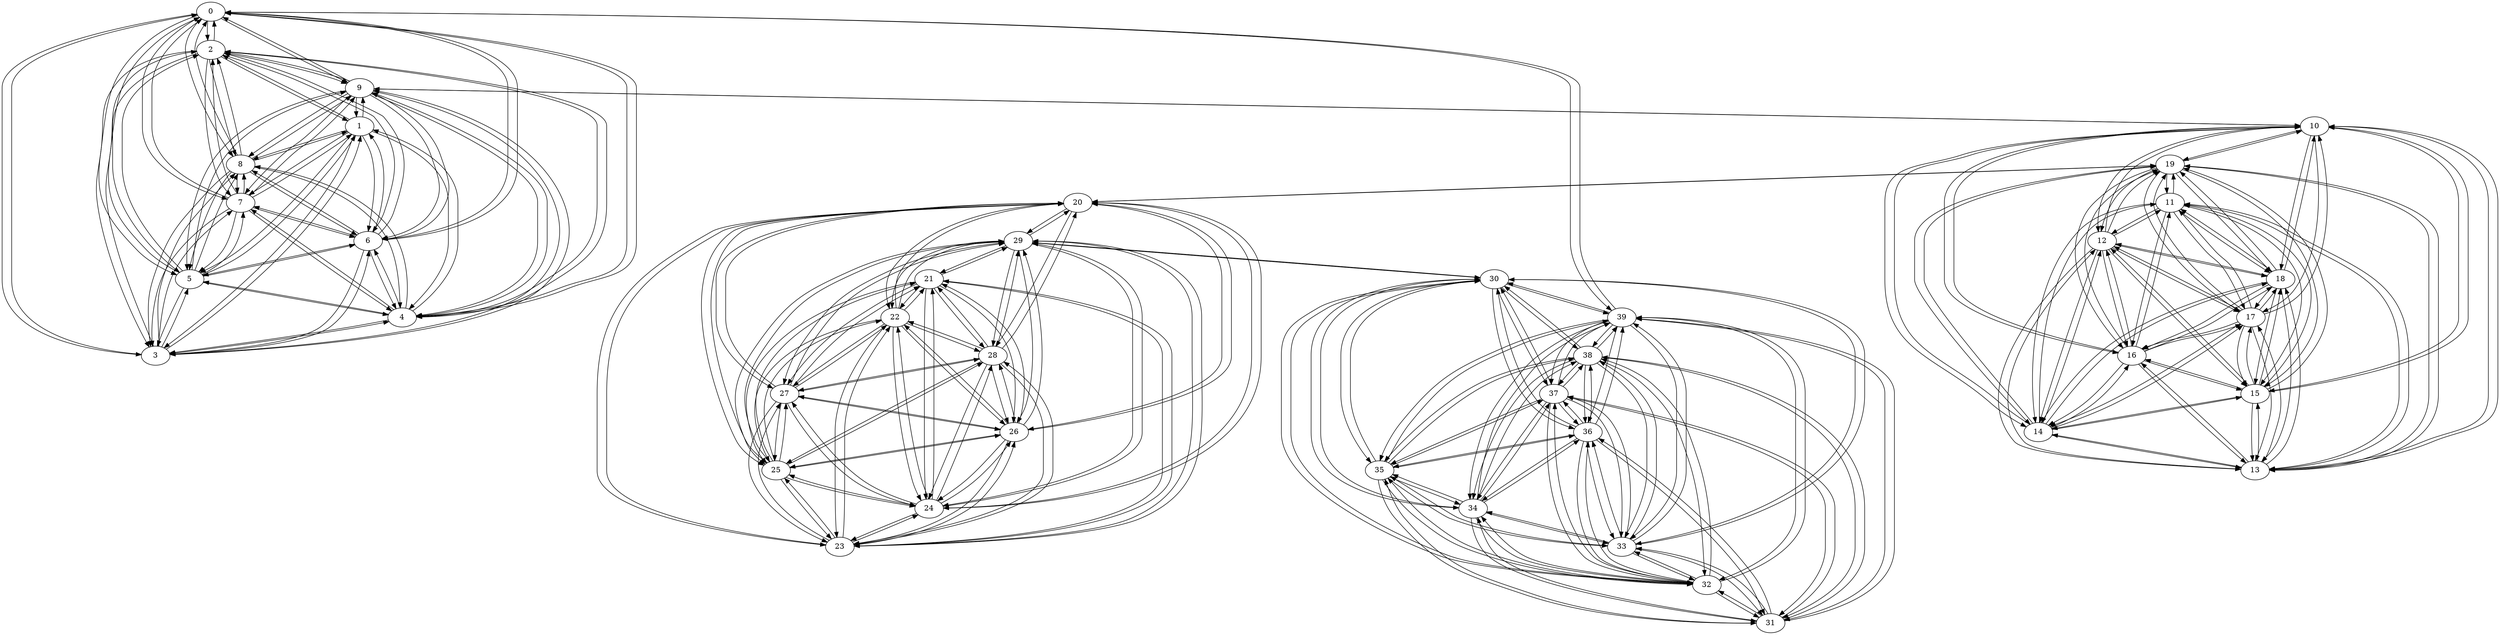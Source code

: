 digraph  {
0;
1;
2;
3;
4;
5;
6;
7;
8;
9;
10;
11;
12;
13;
14;
15;
16;
17;
18;
19;
20;
21;
22;
23;
24;
25;
26;
27;
28;
29;
30;
31;
32;
33;
34;
35;
36;
37;
38;
39;
0 -> 2  [key=0, weight=7236];
0 -> 3  [key=0, weight=2574];
0 -> 4  [key=0, weight=2291];
0 -> 5  [key=0, weight=5773];
0 -> 6  [key=0, weight=7041];
0 -> 7  [key=0, weight=3580];
0 -> 8  [key=0, weight=2911];
0 -> 9  [key=0, weight=2868];
0 -> 39  [key=0, weight=2880];
1 -> 2  [key=0, weight=896];
1 -> 3  [key=0, weight=102];
1 -> 4  [key=0, weight=10178];
1 -> 5  [key=0, weight=8579];
1 -> 6  [key=0, weight=3135];
1 -> 7  [key=0, weight=2419];
1 -> 8  [key=0, weight=1870];
1 -> 9  [key=0, weight=5665];
2 -> 0  [key=0, weight=7996];
2 -> 1  [key=0, weight=1101];
2 -> 3  [key=0, weight=6235];
2 -> 4  [key=0, weight=1445];
2 -> 5  [key=0, weight=9491];
2 -> 6  [key=0, weight=4382];
2 -> 7  [key=0, weight=3861];
2 -> 8  [key=0, weight=2545];
2 -> 9  [key=0, weight=8601];
3 -> 0  [key=0, weight=4094];
3 -> 1  [key=0, weight=177];
3 -> 2  [key=0, weight=7095];
3 -> 4  [key=0, weight=7779];
3 -> 5  [key=0, weight=4616];
3 -> 6  [key=0, weight=5589];
3 -> 7  [key=0, weight=6317];
3 -> 8  [key=0, weight=8227];
3 -> 9  [key=0, weight=227];
4 -> 0  [key=0, weight=2216];
4 -> 1  [key=0, weight=11718];
4 -> 2  [key=0, weight=1415];
4 -> 3  [key=0, weight=5124];
4 -> 5  [key=0, weight=605];
4 -> 6  [key=0, weight=3720];
4 -> 7  [key=0, weight=1264];
4 -> 8  [key=0, weight=10135];
4 -> 9  [key=0, weight=5622];
5 -> 0  [key=0, weight=5308];
5 -> 1  [key=0, weight=9379];
5 -> 2  [key=0, weight=8071];
5 -> 3  [key=0, weight=2641];
5 -> 4  [key=0, weight=555];
5 -> 6  [key=0, weight=4464];
5 -> 7  [key=0, weight=6343];
5 -> 8  [key=0, weight=476];
5 -> 9  [key=0, weight=5940];
6 -> 0  [key=0, weight=7006];
6 -> 1  [key=0, weight=3610];
6 -> 2  [key=0, weight=3932];
6 -> 3  [key=0, weight=3469];
6 -> 4  [key=0, weight=3770];
6 -> 5  [key=0, weight=4449];
6 -> 7  [key=0, weight=6695];
6 -> 8  [key=0, weight=5172];
6 -> 9  [key=0, weight=7346];
7 -> 0  [key=0, weight=3545];
7 -> 1  [key=0, weight=2854];
7 -> 2  [key=0, weight=3506];
7 -> 3  [key=0, weight=4682];
7 -> 4  [key=0, weight=1329];
7 -> 5  [key=0, weight=6893];
7 -> 6  [key=0, weight=7105];
7 -> 8  [key=0, weight=7283];
7 -> 9  [key=0, weight=6169];
8 -> 0  [key=0, weight=3101];
8 -> 1  [key=0, weight=2300];
8 -> 2  [key=0, weight=2535];
8 -> 3  [key=0, weight=5727];
8 -> 4  [key=0, weight=10880];
8 -> 5  [key=0, weight=551];
8 -> 6  [key=0, weight=5687];
8 -> 7  [key=0, weight=7648];
8 -> 9  [key=0, weight=5141];
9 -> 0  [key=0, weight=2638];
9 -> 1  [key=0, weight=6260];
9 -> 2  [key=0, weight=7306];
9 -> 3  [key=0, weight=132];
9 -> 4  [key=0, weight=5527];
9 -> 5  [key=0, weight=6035];
9 -> 6  [key=0, weight=7191];
9 -> 7  [key=0, weight=5744];
9 -> 8  [key=0, weight=4471];
9 -> 10  [key=0, weight=5359];
10 -> 12  [key=0, weight=2786];
10 -> 13  [key=0, weight=7723];
10 -> 14  [key=0, weight=6290];
10 -> 15  [key=0, weight=1342];
10 -> 16  [key=0, weight=3644];
10 -> 17  [key=0, weight=4094];
10 -> 18  [key=0, weight=7185];
10 -> 19  [key=0, weight=1812];
10 -> 9  [key=0, weight=5384];
11 -> 12  [key=0, weight=8449];
11 -> 13  [key=0, weight=3443];
11 -> 14  [key=0, weight=5199];
11 -> 15  [key=0, weight=6084];
11 -> 16  [key=0, weight=3651];
11 -> 17  [key=0, weight=2001];
11 -> 18  [key=0, weight=772];
11 -> 19  [key=0, weight=5869];
12 -> 10  [key=0, weight=2681];
12 -> 11  [key=0, weight=8439];
12 -> 13  [key=0, weight=4282];
12 -> 14  [key=0, weight=8111];
12 -> 15  [key=0, weight=3702];
12 -> 16  [key=0, weight=3177];
12 -> 17  [key=0, weight=4165];
12 -> 18  [key=0, weight=2650];
12 -> 19  [key=0, weight=6137];
13 -> 10  [key=0, weight=8023];
13 -> 11  [key=0, weight=4538];
13 -> 12  [key=0, weight=4362];
13 -> 14  [key=0, weight=5294];
13 -> 15  [key=0, weight=4629];
13 -> 16  [key=0, weight=5726];
13 -> 17  [key=0, weight=1621];
13 -> 18  [key=0, weight=4460];
13 -> 19  [key=0, weight=1115];
14 -> 10  [key=0, weight=6235];
14 -> 11  [key=0, weight=4914];
14 -> 12  [key=0, weight=8196];
14 -> 13  [key=0, weight=3874];
14 -> 15  [key=0, weight=6159];
14 -> 16  [key=0, weight=5965];
14 -> 17  [key=0, weight=1992];
14 -> 18  [key=0, weight=332];
14 -> 19  [key=0, weight=3751];
15 -> 10  [key=0, weight=1317];
15 -> 11  [key=0, weight=5654];
15 -> 12  [key=0, weight=3722];
15 -> 13  [key=0, weight=3614];
15 -> 14  [key=0, weight=6244];
15 -> 16  [key=0, weight=5145];
15 -> 17  [key=0, weight=1769];
15 -> 18  [key=0, weight=7883];
15 -> 19  [key=0, weight=4420];
16 -> 10  [key=0, weight=3749];
16 -> 11  [key=0, weight=5341];
16 -> 12  [key=0, weight=3267];
16 -> 13  [key=0, weight=7636];
16 -> 14  [key=0, weight=8900];
16 -> 15  [key=0, weight=7330];
16 -> 17  [key=0, weight=7101];
16 -> 18  [key=0, weight=3404];
16 -> 19  [key=0, weight=2303];
17 -> 10  [key=0, weight=4429];
17 -> 11  [key=0, weight=2036];
17 -> 12  [key=0, weight=4405];
17 -> 13  [key=0, weight=1731];
17 -> 14  [key=0, weight=2097];
17 -> 15  [key=0, weight=1789];
17 -> 16  [key=0, weight=7661];
17 -> 18  [key=0, weight=9765];
17 -> 19  [key=0, weight=4741];
18 -> 10  [key=0, weight=7460];
18 -> 11  [key=0, weight=732];
18 -> 12  [key=0, weight=2725];
18 -> 13  [key=0, weight=3270];
18 -> 14  [key=0, weight=362];
18 -> 15  [key=0, weight=7883];
18 -> 16  [key=0, weight=2694];
18 -> 17  [key=0, weight=9500];
18 -> 19  [key=0, weight=7061];
19 -> 10  [key=0, weight=2082];
19 -> 11  [key=0, weight=8389];
19 -> 12  [key=0, weight=7252];
19 -> 13  [key=0, weight=1175];
19 -> 14  [key=0, weight=5286];
19 -> 15  [key=0, weight=5740];
19 -> 16  [key=0, weight=1798];
19 -> 17  [key=0, weight=4751];
19 -> 18  [key=0, weight=8921];
19 -> 20  [key=0, weight=1732];
20 -> 22  [key=0, weight=3399];
20 -> 23  [key=0, weight=1046];
20 -> 24  [key=0, weight=4983];
20 -> 25  [key=0, weight=234];
20 -> 26  [key=0, weight=947];
20 -> 27  [key=0, weight=8305];
20 -> 28  [key=0, weight=9111];
20 -> 29  [key=0, weight=3452];
20 -> 19  [key=0, weight=1652];
21 -> 22  [key=0, weight=984];
21 -> 23  [key=0, weight=2093];
21 -> 24  [key=0, weight=7123];
21 -> 25  [key=0, weight=4515];
21 -> 26  [key=0, weight=2714];
21 -> 27  [key=0, weight=7089];
21 -> 28  [key=0, weight=5311];
21 -> 29  [key=0, weight=3894];
22 -> 20  [key=0, weight=4894];
22 -> 21  [key=0, weight=1664];
22 -> 23  [key=0, weight=8852];
22 -> 24  [key=0, weight=6960];
22 -> 25  [key=0, weight=4518];
22 -> 26  [key=0, weight=6815];
22 -> 27  [key=0, weight=3999];
22 -> 28  [key=0, weight=1288];
22 -> 29  [key=0, weight=7241];
23 -> 20  [key=0, weight=816];
23 -> 21  [key=0, weight=2233];
23 -> 22  [key=0, weight=6187];
23 -> 24  [key=0, weight=1844];
23 -> 25  [key=0, weight=6183];
23 -> 26  [key=0, weight=7172];
23 -> 27  [key=0, weight=7676];
23 -> 28  [key=0, weight=5009];
23 -> 29  [key=0, weight=3192];
24 -> 20  [key=0, weight=4833];
24 -> 21  [key=0, weight=7208];
24 -> 22  [key=0, weight=6400];
24 -> 23  [key=0, weight=1639];
24 -> 25  [key=0, weight=6683];
24 -> 26  [key=0, weight=4319];
24 -> 27  [key=0, weight=6596];
24 -> 28  [key=0, weight=6212];
24 -> 29  [key=0, weight=3023];
25 -> 20  [key=0, weight=224];
25 -> 21  [key=0, weight=6105];
25 -> 22  [key=0, weight=3768];
25 -> 23  [key=0, weight=7998];
25 -> 24  [key=0, weight=6968];
25 -> 26  [key=0, weight=7271];
25 -> 27  [key=0, weight=1619];
25 -> 28  [key=0, weight=7286];
25 -> 29  [key=0, weight=6490];
26 -> 20  [key=0, weight=827];
26 -> 21  [key=0, weight=2834];
26 -> 22  [key=0, weight=4960];
26 -> 23  [key=0, weight=7427];
26 -> 24  [key=0, weight=4744];
26 -> 25  [key=0, weight=6626];
26 -> 27  [key=0, weight=219];
26 -> 28  [key=0, weight=2675];
26 -> 29  [key=0, weight=7772];
27 -> 20  [key=0, weight=6305];
27 -> 21  [key=0, weight=7339];
27 -> 22  [key=0, weight=3224];
27 -> 23  [key=0, weight=7256];
27 -> 24  [key=0, weight=7001];
27 -> 25  [key=0, weight=1494];
27 -> 26  [key=0, weight=214];
27 -> 28  [key=0, weight=3816];
27 -> 29  [key=0, weight=6267];
28 -> 20  [key=0, weight=7171];
28 -> 21  [key=0, weight=5976];
28 -> 22  [key=0, weight=828];
28 -> 23  [key=0, weight=5124];
28 -> 24  [key=0, weight=6737];
28 -> 25  [key=0, weight=5516];
28 -> 26  [key=0, weight=2465];
28 -> 27  [key=0, weight=4106];
28 -> 29  [key=0, weight=6234];
29 -> 20  [key=0, weight=2497];
29 -> 21  [key=0, weight=3909];
29 -> 22  [key=0, weight=4926];
29 -> 23  [key=0, weight=3067];
29 -> 24  [key=0, weight=3003];
29 -> 25  [key=0, weight=5335];
29 -> 26  [key=0, weight=7177];
29 -> 27  [key=0, weight=6197];
29 -> 28  [key=0, weight=5589];
29 -> 30  [key=0, weight=2060];
30 -> 32  [key=0, weight=379];
30 -> 33  [key=0, weight=8396];
30 -> 34  [key=0, weight=8859];
30 -> 35  [key=0, weight=3915];
30 -> 36  [key=0, weight=8167];
30 -> 37  [key=0, weight=7313];
30 -> 38  [key=0, weight=9155];
30 -> 39  [key=0, weight=206];
30 -> 29  [key=0, weight=1645];
31 -> 32  [key=0, weight=3057];
31 -> 33  [key=0, weight=4095];
31 -> 34  [key=0, weight=5882];
31 -> 35  [key=0, weight=8635];
31 -> 36  [key=0, weight=5095];
31 -> 37  [key=0, weight=6940];
31 -> 38  [key=0, weight=6657];
31 -> 39  [key=0, weight=5136];
32 -> 30  [key=0, weight=359];
32 -> 31  [key=0, weight=3222];
32 -> 33  [key=0, weight=655];
32 -> 34  [key=0, weight=6234];
32 -> 35  [key=0, weight=3569];
32 -> 36  [key=0, weight=5800];
32 -> 37  [key=0, weight=4958];
32 -> 38  [key=0, weight=10590];
32 -> 39  [key=0, weight=8648];
33 -> 30  [key=0, weight=8096];
33 -> 31  [key=0, weight=4205];
33 -> 32  [key=0, weight=655];
33 -> 34  [key=0, weight=6518];
33 -> 35  [key=0, weight=7005];
33 -> 36  [key=0, weight=8087];
33 -> 37  [key=0, weight=9180];
33 -> 38  [key=0, weight=483];
33 -> 39  [key=0, weight=3144];
34 -> 30  [key=0, weight=7979];
34 -> 31  [key=0, weight=5807];
34 -> 32  [key=0, weight=5554];
34 -> 33  [key=0, weight=6148];
34 -> 35  [key=0, weight=5600];
34 -> 36  [key=0, weight=5921];
34 -> 37  [key=0, weight=4026];
34 -> 38  [key=0, weight=3599];
34 -> 39  [key=0, weight=588];
35 -> 30  [key=0, weight=3580];
35 -> 31  [key=0, weight=8415];
35 -> 32  [key=0, weight=3224];
35 -> 33  [key=0, weight=6935];
35 -> 34  [key=0, weight=5655];
35 -> 36  [key=0, weight=5343];
35 -> 37  [key=0, weight=1832];
35 -> 38  [key=0, weight=5977];
35 -> 39  [key=0, weight=4510];
36 -> 30  [key=0, weight=7677];
36 -> 31  [key=0, weight=5270];
36 -> 32  [key=0, weight=5295];
36 -> 33  [key=0, weight=8172];
36 -> 34  [key=0, weight=6026];
36 -> 35  [key=0, weight=5818];
36 -> 37  [key=0, weight=5617];
36 -> 38  [key=0, weight=2199];
36 -> 39  [key=0, weight=7524];
37 -> 30  [key=0, weight=6793];
37 -> 31  [key=0, weight=7230];
37 -> 32  [key=0, weight=4728];
37 -> 33  [key=0, weight=9285];
37 -> 34  [key=0, weight=4501];
37 -> 35  [key=0, weight=2052];
37 -> 36  [key=0, weight=6012];
37 -> 38  [key=0, weight=4111];
37 -> 39  [key=0, weight=4162];
38 -> 30  [key=0, weight=8975];
38 -> 31  [key=0, weight=7032];
38 -> 32  [key=0, weight=10225];
38 -> 33  [key=0, weight=478];
38 -> 34  [key=0, weight=3744];
38 -> 35  [key=0, weight=6167];
38 -> 36  [key=0, weight=2219];
38 -> 37  [key=0, weight=4171];
38 -> 39  [key=0, weight=7667];
39 -> 30  [key=0, weight=206];
39 -> 31  [key=0, weight=5381];
39 -> 32  [key=0, weight=8128];
39 -> 33  [key=0, weight=3264];
39 -> 34  [key=0, weight=663];
39 -> 35  [key=0, weight=4840];
39 -> 36  [key=0, weight=7379];
39 -> 37  [key=0, weight=4082];
39 -> 38  [key=0, weight=7452];
39 -> 0  [key=0, weight=2090];
}
